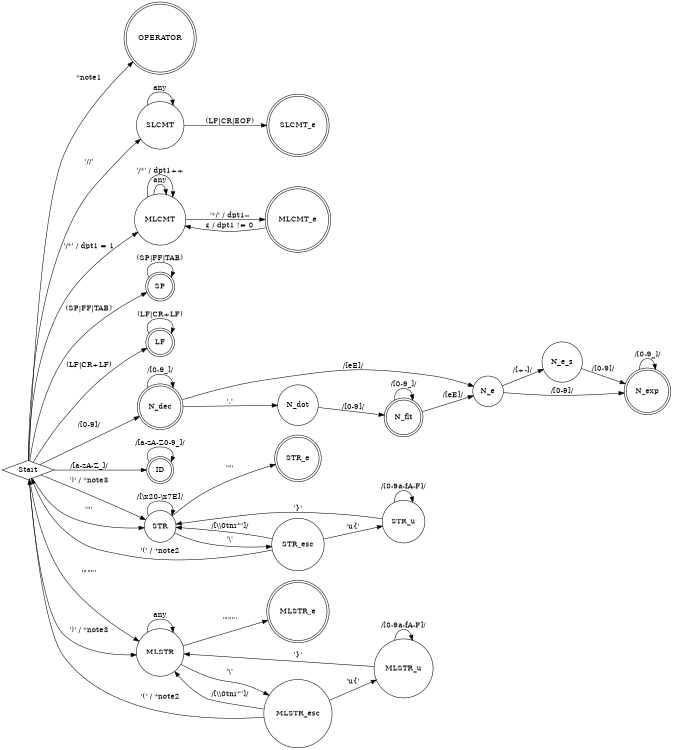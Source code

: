 digraph finite_state_machine {
	rankdir=LR;
	size="8,5"

	node [shape = diamond]; "Start";
	node [shape = doublecircle];
	node [shape = circle];

	// Operators
	{
		node [shape = circle];
		// node [shape = doublecircle]; "RNG"; "ORNG"; "AND"; "OR"; "NULL"; "EQ"; "NEQ"; "GEQ"; "LEQ"; "ARROW"; "ASSIGN"; "GT"; "LT"; "PLUS"; "MINUS"; "STAR"; "SLASH"; "LPAREN"; "RPAREN"; "LBRACE"; "RBRACE"; "COMMA"; "COLON"; "EQUAL"; "QUEST"; "EXCLA";
		node [shape = doublecircle]; "OPERATOR";

		"Start" -> "OPERATOR" [ label = "*note1" ];

		// "Start" -> "RNG" [ label = "'...'" ];
		// "Start" -> "ORNG" [ label = "'..<'" ];
		// "Start" -> "AND" [ label = "'&&'" ];
		// "Start" -> "OR" [ label = "'||'" ];
		// "Start" -> "NULL" [ label = "'??'" ];
		// "Start" -> "EQ" [ label = "'=='" ];
		// "Start" -> "NEQ" [ label = "'!='" ];
		// "Start" -> "GEQ" [ label = "'>='" ];
		// "Start" -> "LEQ" [ label = "'<='" ];
		// "Start" -> "ARROW" [ label = "'->'" ];
		// "Start" -> "ASSIGN" [ label = "'='" ];
		// "Start" -> "GT" [ label = "'>'" ];
		// "Start" -> "LT" [ label = "'<'" ];
		// "Start" -> "PLUS" [ label = "'+'" ];
		// "Start" -> "MINUS" [ label = "'-'" ];
		// "Start" -> "STAR" [ label = "'*'" ];
		// "Start" -> "SLASH" [ label = "'/'" ];
		// "Start" -> "LPAREN" [ label = "'('" ];
		// "Start" -> "RPAREN" [ label = "')'" ];
		// "Start" -> "LBRACE" [ label = "'{'" ];
		// "Start" -> "RBRACE" [ label = "'}'" ];
		// "Start" -> "COMMA" [ label = "','" ];
		// "Start" -> "COLON" [ label = "':'" ];
		// "Start" -> "EQUAL" [ label = "'='" ];
		// "Start" -> "QUEST" [ label = "'?'" ];
		// "Start" -> "EXCLA" [ label = "'!'" ];
	}

	// Whitespace
	{
		node [shape = circle]; "SLCMT"; "MLCMT";
		node [shape = doublecircle]; "SP"; "LF"; "SLCMT_e"; "MLCMT_e";

		// Space-like white space
		"Start" -> "SP" [ label = "(SP|FF|TAB)" ];
		// "Start" -> "SP" [ label = "SP" ];
		// "Start" -> "SP" [ label = "FF" ];
		// "Start" -> "SP" [ label = "TAB" ];

		// Line-break white space
		"Start" -> "LF" [ label = "(LF|CR+LF)" ];
		// "Start" -> "LF" [ label = "LF" ];
		// "Start" -> "LF" [ label = "CRLF" ];

		// Single-line comment white space
		"Start" -> "SLCMT" [ label = "'//'" ];

		// Multi-line comment white space
		"Start" -> "MLCMT" [ label = "'/*' / dpt1 = 1" ];

		//subgraph cluster_whitespace {
			// style=filled;
			// color=lightgrey;
			// node [style=filled,color=white];
			label = "Whitespace";

			// Space-like white space
			"SP" -> "SP" [ label = "(SP|FF|TAB)" ];
			// "SP" -> "SP" [ label = "SP" ];
			// "SP" -> "SP" [ label = "FF" ];
			// "SP" -> "SP" [ label = "TAB" ];

			// Line-break white space
			"LF" -> "LF" [ label = "(LF|CR+LF)" ];
			// "LF" -> "LF" [ label = "LF" ];
			// "LF" -> "LF" [ label = "CRLF" ];

			// Single-line comment white space
			"SLCMT" -> "SLCMT" [ label = "any" ];
			"SLCMT" -> "SLCMT_e" [ label = "(LF|CR|EOF)" ];
			// "SLCMT" -> "SLCMT_e" [ label = "LF" ];
			// "SLCMT" -> "SLCMT_e" [ label = "CR" ];
			// "SLCMT" -> "SLCMT_e" [ label = "EOF" ];

			// Multi-line comment white space
			"MLCMT" -> "MLCMT" [ label = "any" ];
			"MLCMT" -> "MLCMT" [ label = "'/*' / dpt1++" ];
			// "MLCMT" -> "MLCMT" [ label = "'*/' / dpt1--" ];
			"MLCMT" -> "MLCMT_e" [ label = "'*/' / dpt1--" ];
			"MLCMT_e" -> "MLCMT" [ label = "ε / dpt1 != 0" ];
		//}
	}

	// Numbers
	{
		node [shape = circle]; "N_dot"; "N_e"; "N_e_s";
		// node [shape = circle]; "BIN"; "OCT"; "HEX";
		node [shape = doublecircle]; "N_dec";

		"Start" -> "N_dec" [ label = "/[0-9]/" ];
		// "Start" -> "BIN" [ label = "0b" ];
		// "Start" -> "OCT" [ label = "0o" ];
		// "Start" -> "HEX" [ label = "0x" ];

		//subgraph cluster_number {
			// style=filled;
			// color=lightgrey;
			// node [style=filled,color=white];
			label = "Number";

			// Base 10
			"N_dec" -> "N_dec" [ label = "/[0-9_]/" ];
			"N_dec" -> "N_dot" [ label = "'.'" ];
			"N_dot" -> "N_flt" [ label = "/[0-9]/" ];
			"N_flt" -> "N_flt" [ label = "/[0-9_]/" ];
			"N_flt" -> "N_e" [ label = "/[eE]/" ];
			"N_dec" -> "N_e" [ label = "/[eE]/" ];
			"N_e" -> "N_e_s" [ label = "/[+-]/" ];
			"N_e_s" -> "N_exp" [ label = "/[0-9]/" ];
			"N_e" -> "N_exp" [ label = "/[0-9]/" ];
			"N_exp" -> "N_exp" [ label = "/[0-9_]/" ];


			// Other bases
			// "BIN" -> "BIN_d" [ label = "/[01]/" ];
			// "BIN_d" -> "BIN_d" [ label = "/[01_]/" ];

			// "OCT" -> "OCT_d" [ label = "/[0-7]/" ];
			// "OCT_d" -> "OCT_d" [ label = "/[0-7_]/" ];

			// "HEX" -> "HEX_d" [ label = "/[0-9a-fA-F]/" ];
			// "HEX_d" -> "HEX_d" [ label = "/[0-9a-fA-F_]/" ];
		//}
	}

	//Identifiers
	{
		node [shape = circle];
		node [shape = doublecircle]; "ID";

		"Start" -> "ID" [ label = "/[a-zA-Z_]/" ];

		//subgraph cluster_identifier {
			// style=filled;
			// color=lightgrey;
			// node [style=filled,color=white];
			label = "Identifier";

			"ID" -> "ID" [ label = "/[a-zA-Z0-9_]/" ];
		//}
	}

	// Strings
	{
		node [shape = circle]; "STR"; "MLSTR"; "STR_esc"; "STR_u"; "MLSTR_esc"; "MLSTR_u"; /*"MLSTR_i";*/
		node [shape = doublecircle]; "STR_e"; "MLSTR_e";

		"Start" -> "STR" [ label = "'\"'" ];
		"Start" -> "MLSTR" [ label = "'\"\"\"'" ];

		//subgraph cluster_string {
			// style=filled;
			// color=lightgrey;
			// node [style=filled,color=white];
			label = "String";

			// Single-line string
			"STR" -> "STR" [ label = "/[\\x20-\\x7E]/" ];

			"STR" -> "STR_esc" [ label = "'\\'" ];
			// "STR_esc" -> "STR" [ label = "'0'" ];
			// "STR_esc" -> "STR" [ label = "'\\'" ];
			// "STR_esc" -> "STR" [ label = "'t'" ];
			// "STR_esc" -> "STR" [ label = "'n'" ];
			// "STR_esc" -> "STR" [ label = "'r'" ];
			// "STR_esc" -> "STR" [ label = "'\"'" ];
			// "STR_esc" -> "STR" [ label = "\"'\"" ];
			"STR_esc" -> "STR" [ label = "/[\\\\0tnr\"']/" ];
			// "STR_esc" -> "STR" [ label = "any" ];
			"STR_esc" -> "STR_u" [ label = "'u{'" ];
			// "STR_esc" -> "STR_i" [ label = "'('" ];

			"STR_u" -> "STR_u" [ label = "/[0-9a-fA-F]/" ];
			"STR_u" -> "STR" [ label = "'}'" ];

			// "STR_i" -> "Start" [ label = "ε / *note2" ];
			"STR_esc" -> "Start" [ label = "'(' / *note2" ];
			"Start" -> "STR" [ label = "')' / *note3" ];

			"STR" -> "STR_e" [ label = "'\"'" ];


			// Multi-line string
			"MLSTR" -> "MLSTR" [ label = "any" ];
			
			"MLSTR" -> "MLSTR_esc" [ label = "'\\'" ];
			"MLSTR_esc" -> "MLSTR" [ label = "/[\\\\0tnr\"']/" ];
			//"MLSTR_esc" -> "MLSTR" [ label = "any" ];
			"MLSTR_esc" -> "MLSTR_u" [ label = "'u{'" ];
			// "MLSTR_esc" -> "MLSTR_i" [ label = "'('" ];

			"MLSTR_u" -> "MLSTR_u" [ label = "/[0-9a-fA-F]/" ];
			"MLSTR_u" -> "MLSTR" [ label = "'}'" ];

			// "MLSTR_i" -> "Start" [ label = "ε / *note2" ];
			"MLSTR_esc" -> "Start" [ label = "'(' / *note2" ];
			"Start" -> "MLSTR" [ label = "')' / *note3" ];

			"MLSTR" -> "MLSTR_e" [ label = "'\"\"\"'" ];
		//}
	}
}